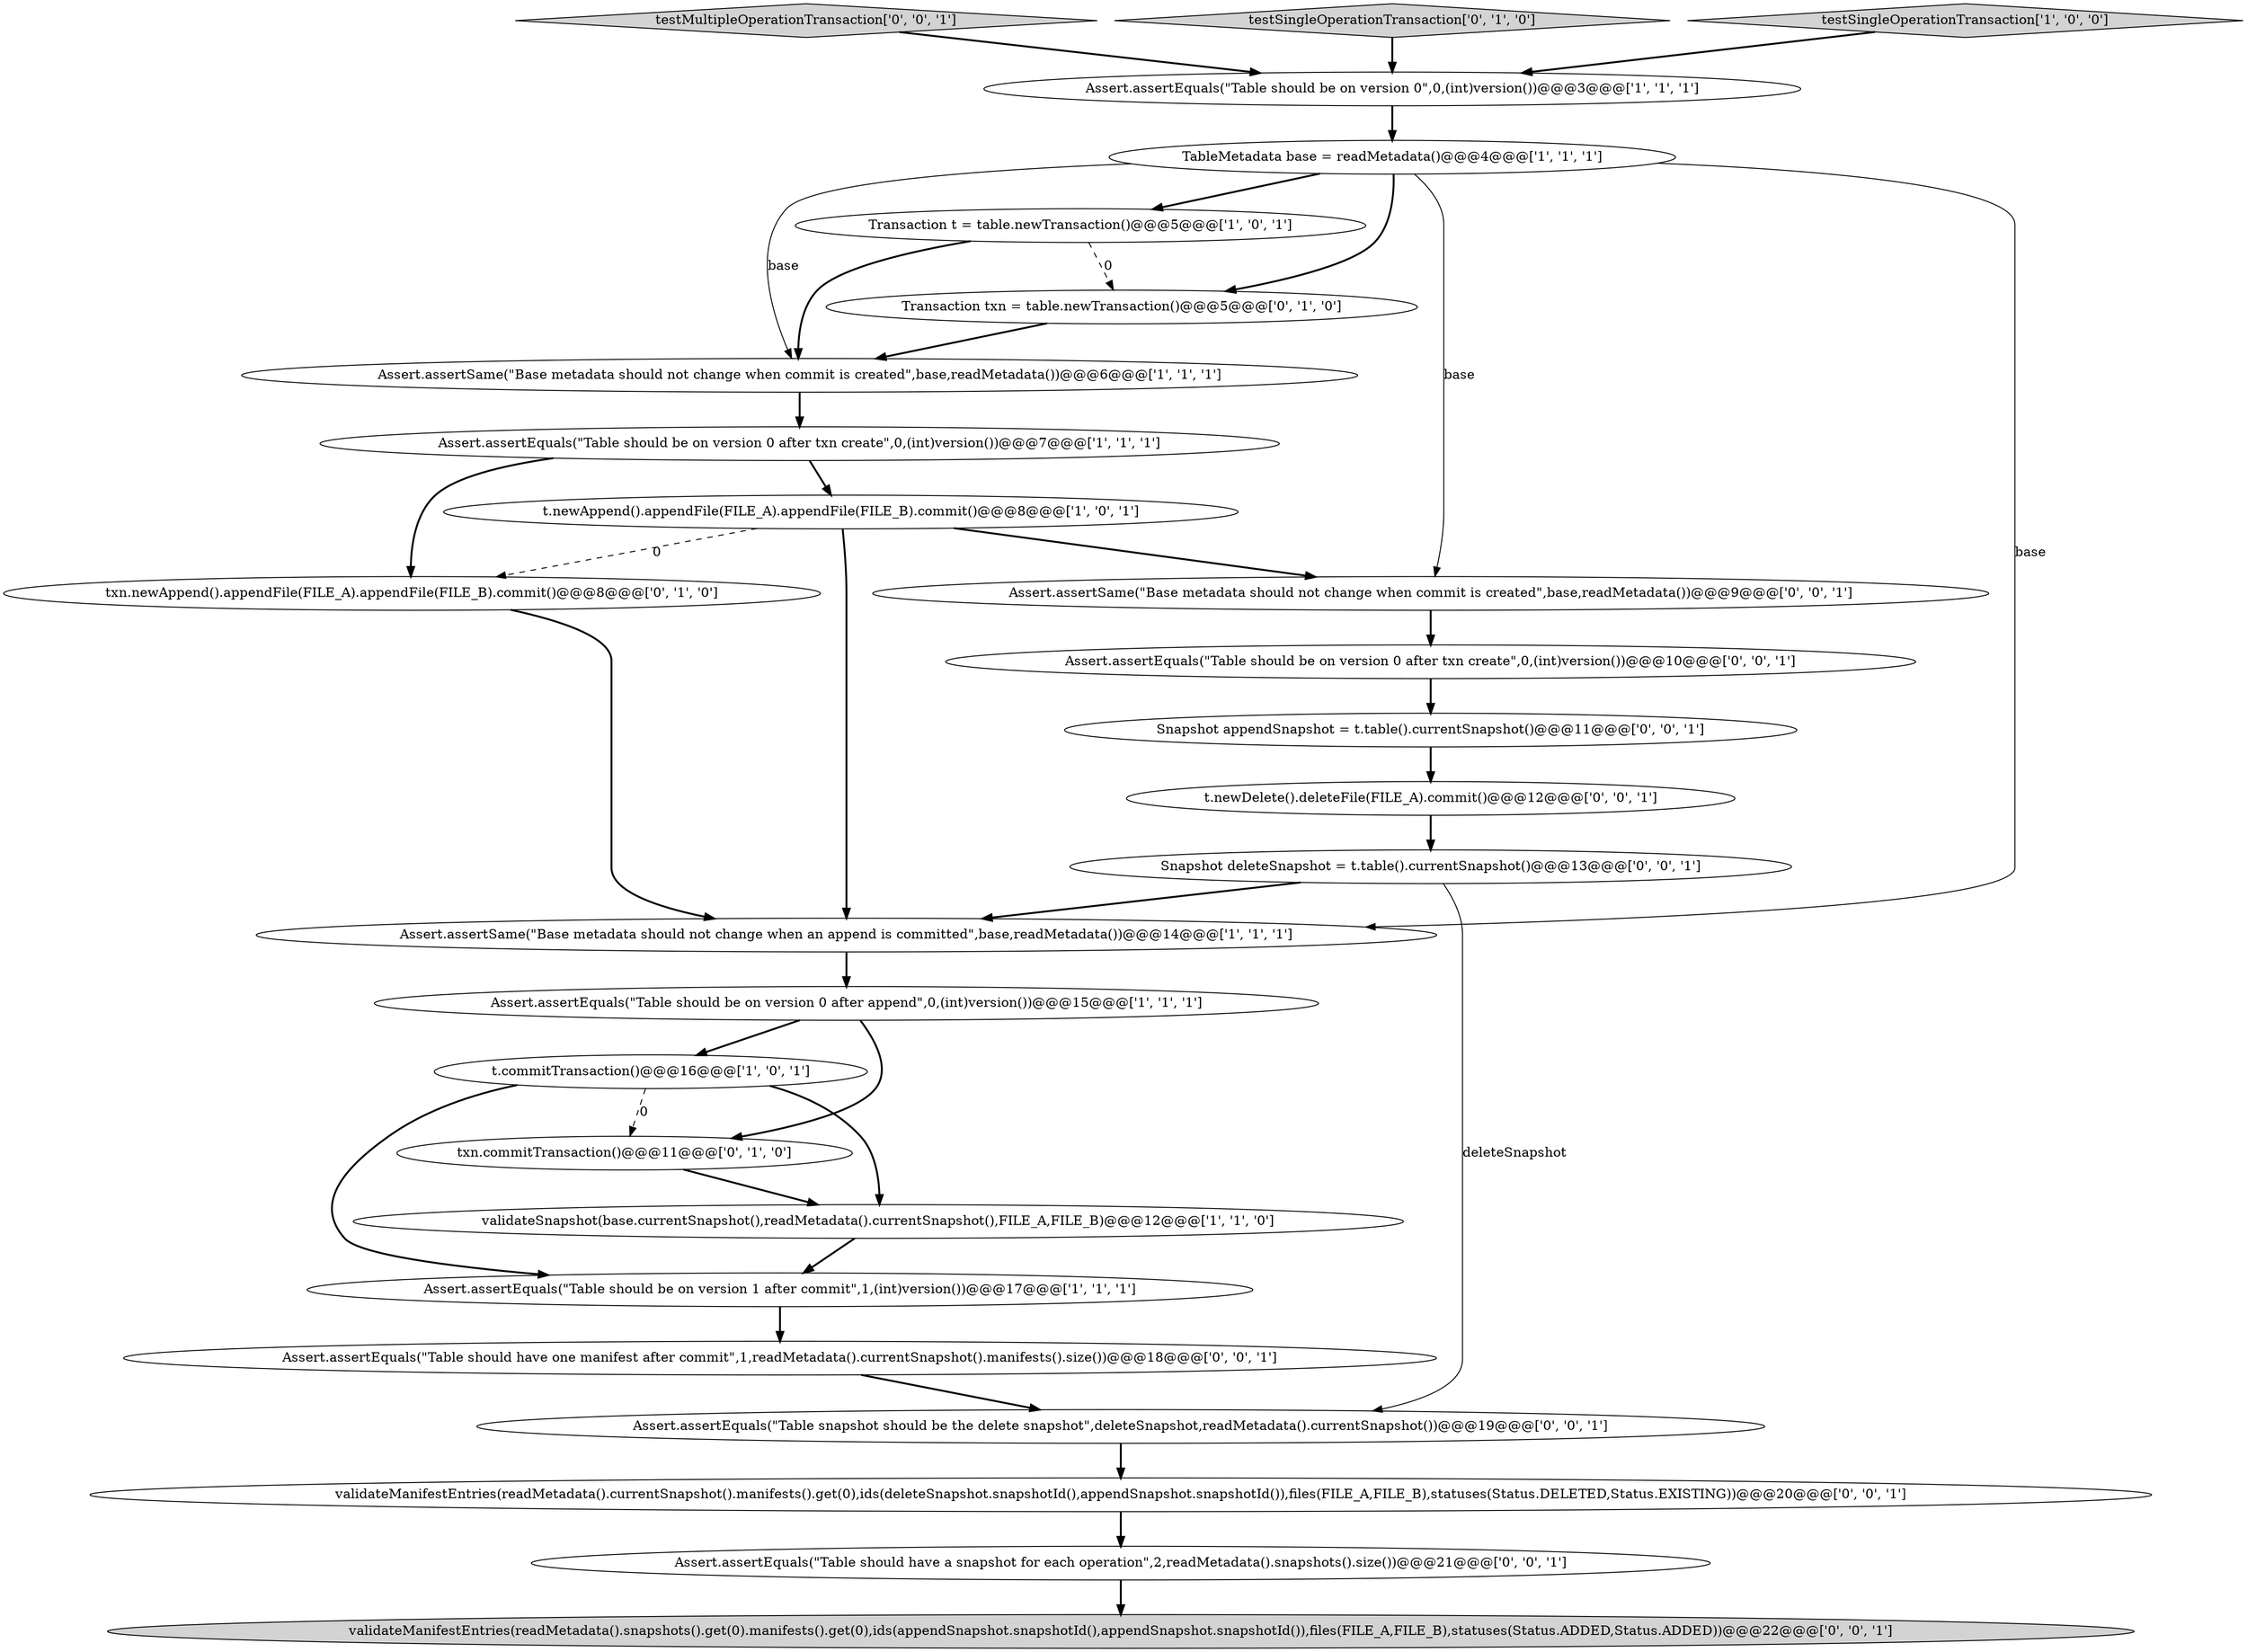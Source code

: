 digraph {
18 [style = filled, label = "validateManifestEntries(readMetadata().currentSnapshot().manifests().get(0),ids(deleteSnapshot.snapshotId(),appendSnapshot.snapshotId()),files(FILE_A,FILE_B),statuses(Status.DELETED,Status.EXISTING))@@@20@@@['0', '0', '1']", fillcolor = white, shape = ellipse image = "AAA0AAABBB3BBB"];
22 [style = filled, label = "testMultipleOperationTransaction['0', '0', '1']", fillcolor = lightgray, shape = diamond image = "AAA0AAABBB3BBB"];
9 [style = filled, label = "validateSnapshot(base.currentSnapshot(),readMetadata().currentSnapshot(),FILE_A,FILE_B)@@@12@@@['1', '1', '0']", fillcolor = white, shape = ellipse image = "AAA0AAABBB1BBB"];
16 [style = filled, label = "Assert.assertEquals(\"Table should have one manifest after commit\",1,readMetadata().currentSnapshot().manifests().size())@@@18@@@['0', '0', '1']", fillcolor = white, shape = ellipse image = "AAA0AAABBB3BBB"];
25 [style = filled, label = "Assert.assertEquals(\"Table should have a snapshot for each operation\",2,readMetadata().snapshots().size())@@@21@@@['0', '0', '1']", fillcolor = white, shape = ellipse image = "AAA0AAABBB3BBB"];
8 [style = filled, label = "t.newAppend().appendFile(FILE_A).appendFile(FILE_B).commit()@@@8@@@['1', '0', '1']", fillcolor = white, shape = ellipse image = "AAA0AAABBB1BBB"];
7 [style = filled, label = "Assert.assertEquals(\"Table should be on version 0 after txn create\",0,(int)version())@@@7@@@['1', '1', '1']", fillcolor = white, shape = ellipse image = "AAA0AAABBB1BBB"];
10 [style = filled, label = "Assert.assertSame(\"Base metadata should not change when commit is created\",base,readMetadata())@@@6@@@['1', '1', '1']", fillcolor = white, shape = ellipse image = "AAA0AAABBB1BBB"];
2 [style = filled, label = "Transaction t = table.newTransaction()@@@5@@@['1', '0', '1']", fillcolor = white, shape = ellipse image = "AAA0AAABBB1BBB"];
11 [style = filled, label = "t.commitTransaction()@@@16@@@['1', '0', '1']", fillcolor = white, shape = ellipse image = "AAA0AAABBB1BBB"];
6 [style = filled, label = "Assert.assertEquals(\"Table should be on version 0 after append\",0,(int)version())@@@15@@@['1', '1', '1']", fillcolor = white, shape = ellipse image = "AAA0AAABBB1BBB"];
4 [style = filled, label = "Assert.assertEquals(\"Table should be on version 1 after commit\",1,(int)version())@@@17@@@['1', '1', '1']", fillcolor = white, shape = ellipse image = "AAA0AAABBB1BBB"];
23 [style = filled, label = "Assert.assertEquals(\"Table snapshot should be the delete snapshot\",deleteSnapshot,readMetadata().currentSnapshot())@@@19@@@['0', '0', '1']", fillcolor = white, shape = ellipse image = "AAA0AAABBB3BBB"];
21 [style = filled, label = "Assert.assertEquals(\"Table should be on version 0 after txn create\",0,(int)version())@@@10@@@['0', '0', '1']", fillcolor = white, shape = ellipse image = "AAA0AAABBB3BBB"];
15 [style = filled, label = "Transaction txn = table.newTransaction()@@@5@@@['0', '1', '0']", fillcolor = white, shape = ellipse image = "AAA1AAABBB2BBB"];
5 [style = filled, label = "Assert.assertSame(\"Base metadata should not change when an append is committed\",base,readMetadata())@@@14@@@['1', '1', '1']", fillcolor = white, shape = ellipse image = "AAA0AAABBB1BBB"];
24 [style = filled, label = "Snapshot deleteSnapshot = t.table().currentSnapshot()@@@13@@@['0', '0', '1']", fillcolor = white, shape = ellipse image = "AAA0AAABBB3BBB"];
1 [style = filled, label = "TableMetadata base = readMetadata()@@@4@@@['1', '1', '1']", fillcolor = white, shape = ellipse image = "AAA0AAABBB1BBB"];
17 [style = filled, label = "Snapshot appendSnapshot = t.table().currentSnapshot()@@@11@@@['0', '0', '1']", fillcolor = white, shape = ellipse image = "AAA0AAABBB3BBB"];
19 [style = filled, label = "validateManifestEntries(readMetadata().snapshots().get(0).manifests().get(0),ids(appendSnapshot.snapshotId(),appendSnapshot.snapshotId()),files(FILE_A,FILE_B),statuses(Status.ADDED,Status.ADDED))@@@22@@@['0', '0', '1']", fillcolor = lightgray, shape = ellipse image = "AAA0AAABBB3BBB"];
26 [style = filled, label = "t.newDelete().deleteFile(FILE_A).commit()@@@12@@@['0', '0', '1']", fillcolor = white, shape = ellipse image = "AAA0AAABBB3BBB"];
14 [style = filled, label = "testSingleOperationTransaction['0', '1', '0']", fillcolor = lightgray, shape = diamond image = "AAA0AAABBB2BBB"];
3 [style = filled, label = "testSingleOperationTransaction['1', '0', '0']", fillcolor = lightgray, shape = diamond image = "AAA0AAABBB1BBB"];
13 [style = filled, label = "txn.newAppend().appendFile(FILE_A).appendFile(FILE_B).commit()@@@8@@@['0', '1', '0']", fillcolor = white, shape = ellipse image = "AAA1AAABBB2BBB"];
20 [style = filled, label = "Assert.assertSame(\"Base metadata should not change when commit is created\",base,readMetadata())@@@9@@@['0', '0', '1']", fillcolor = white, shape = ellipse image = "AAA0AAABBB3BBB"];
12 [style = filled, label = "txn.commitTransaction()@@@11@@@['0', '1', '0']", fillcolor = white, shape = ellipse image = "AAA1AAABBB2BBB"];
0 [style = filled, label = "Assert.assertEquals(\"Table should be on version 0\",0,(int)version())@@@3@@@['1', '1', '1']", fillcolor = white, shape = ellipse image = "AAA0AAABBB1BBB"];
1->20 [style = solid, label="base"];
26->24 [style = bold, label=""];
17->26 [style = bold, label=""];
11->4 [style = bold, label=""];
7->8 [style = bold, label=""];
8->5 [style = bold, label=""];
9->4 [style = bold, label=""];
1->10 [style = solid, label="base"];
4->16 [style = bold, label=""];
22->0 [style = bold, label=""];
25->19 [style = bold, label=""];
6->11 [style = bold, label=""];
21->17 [style = bold, label=""];
8->13 [style = dashed, label="0"];
18->25 [style = bold, label=""];
11->12 [style = dashed, label="0"];
11->9 [style = bold, label=""];
2->10 [style = bold, label=""];
14->0 [style = bold, label=""];
2->15 [style = dashed, label="0"];
24->23 [style = solid, label="deleteSnapshot"];
0->1 [style = bold, label=""];
1->5 [style = solid, label="base"];
7->13 [style = bold, label=""];
12->9 [style = bold, label=""];
20->21 [style = bold, label=""];
10->7 [style = bold, label=""];
16->23 [style = bold, label=""];
3->0 [style = bold, label=""];
6->12 [style = bold, label=""];
1->15 [style = bold, label=""];
23->18 [style = bold, label=""];
24->5 [style = bold, label=""];
15->10 [style = bold, label=""];
1->2 [style = bold, label=""];
8->20 [style = bold, label=""];
13->5 [style = bold, label=""];
5->6 [style = bold, label=""];
}
